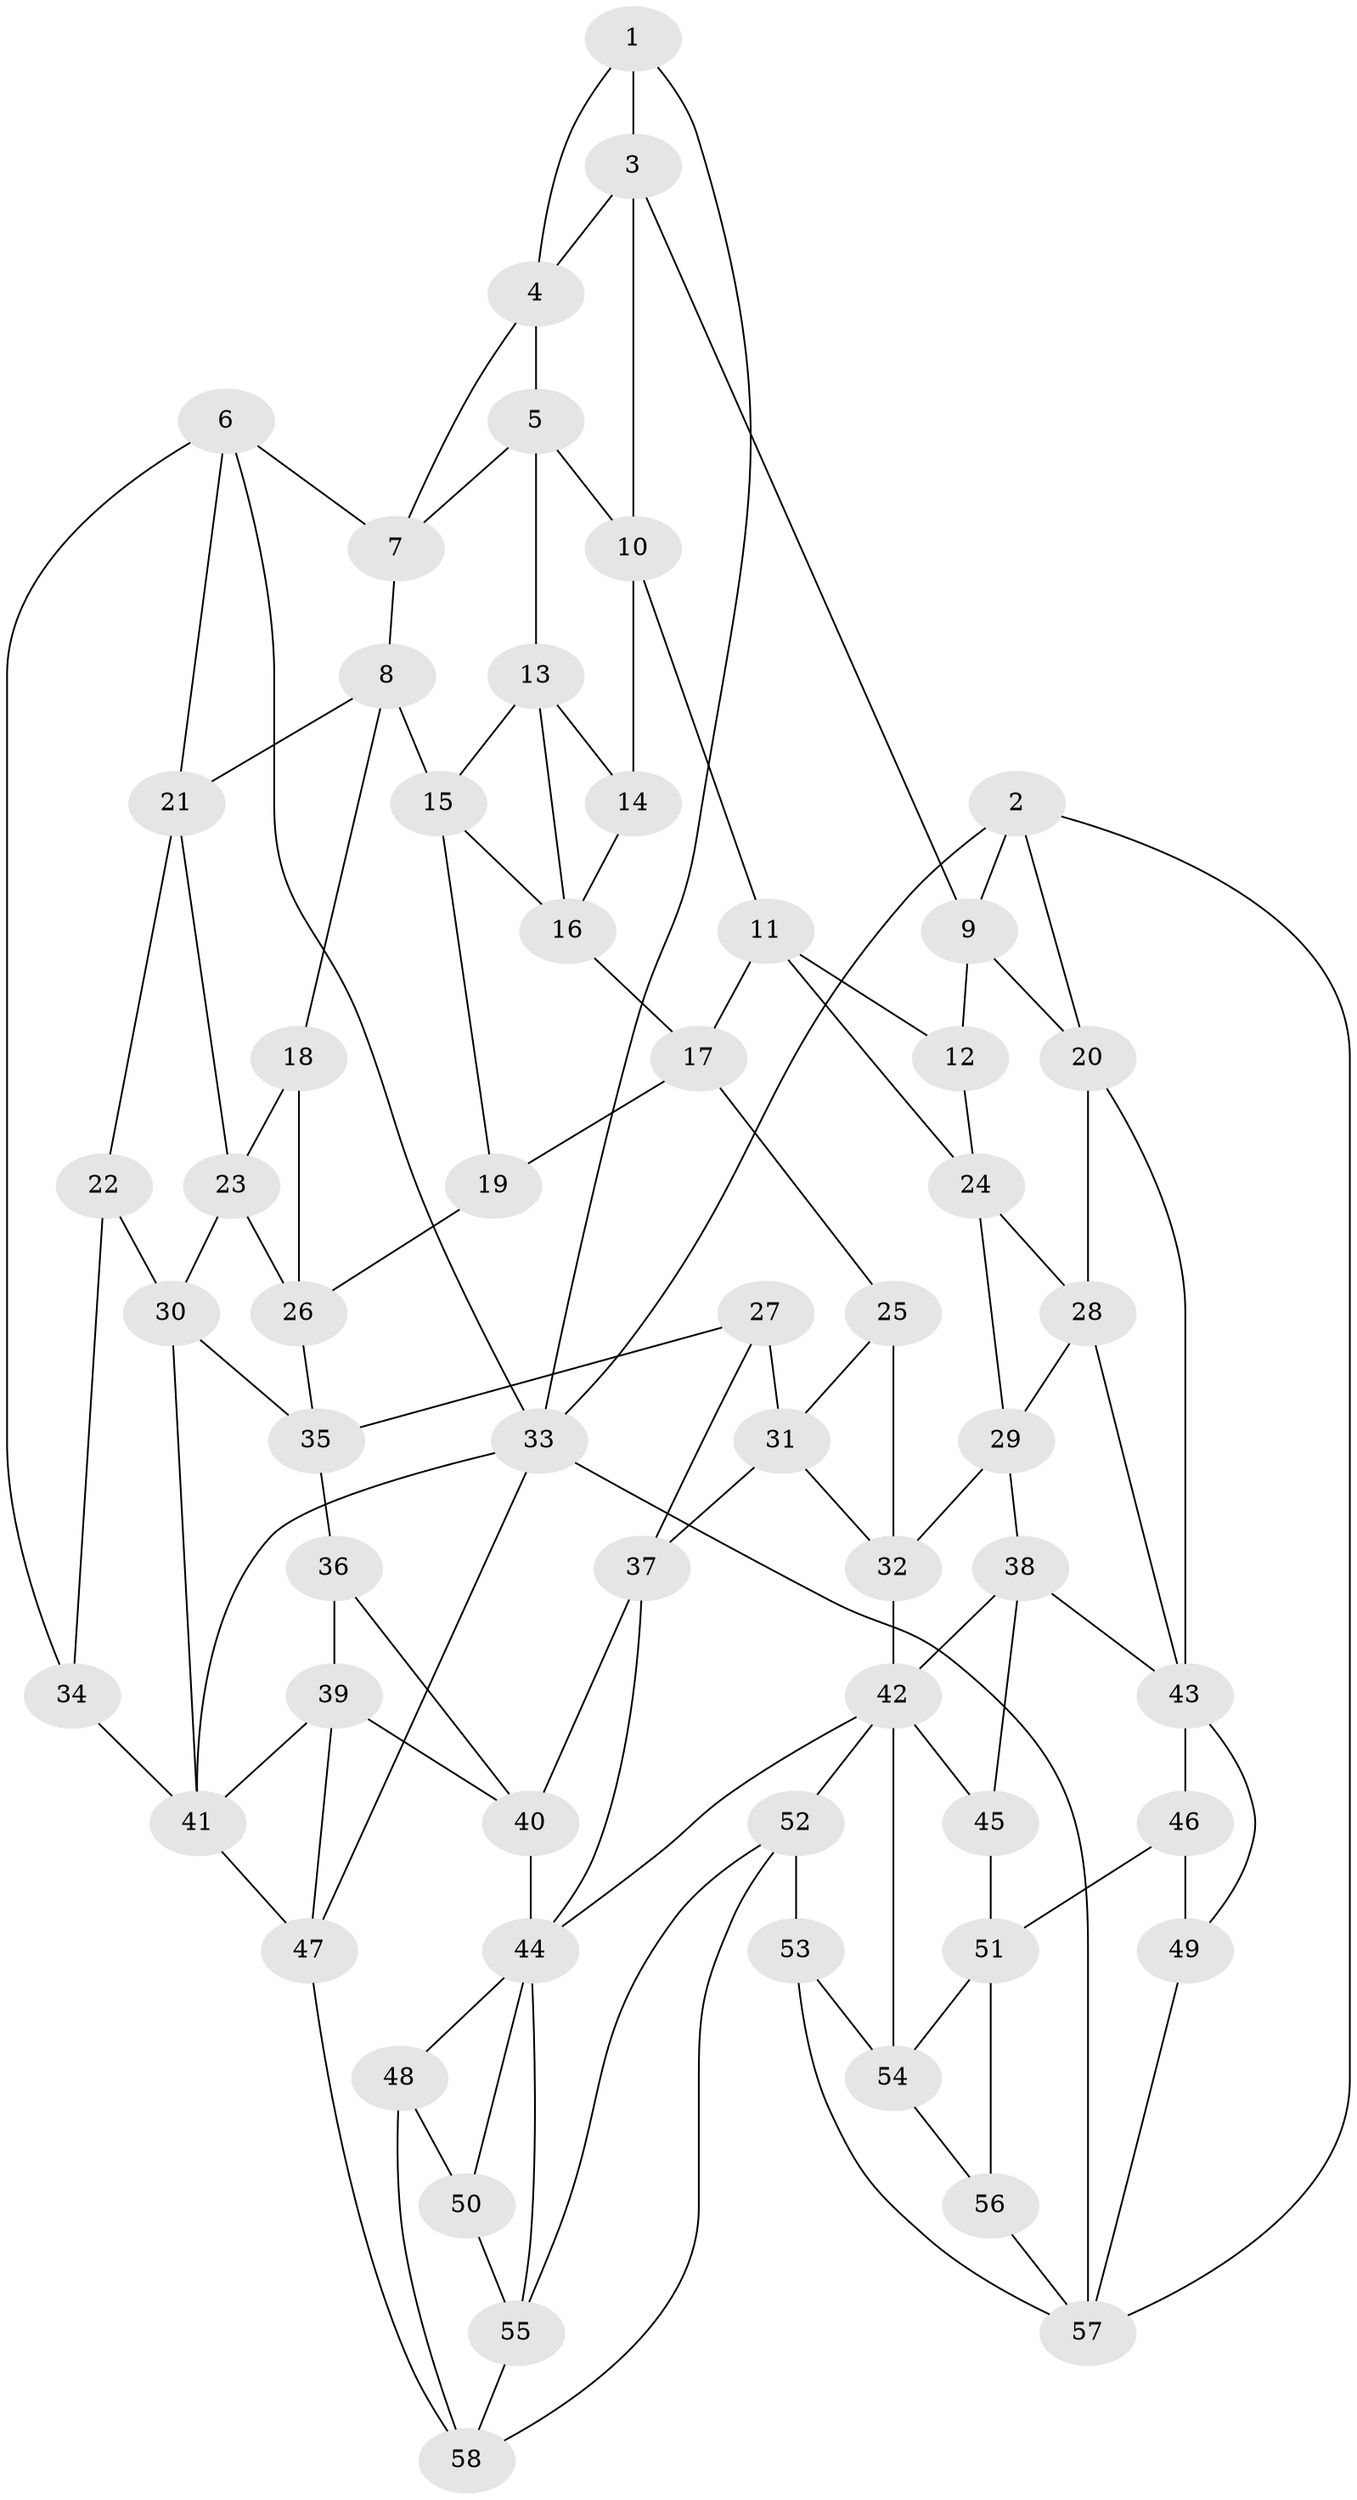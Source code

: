 // original degree distribution, {3: 0.017241379310344827, 6: 0.19827586206896552, 5: 0.5689655172413793, 4: 0.21551724137931033}
// Generated by graph-tools (version 1.1) at 2025/51/03/09/25 03:51:03]
// undirected, 58 vertices, 112 edges
graph export_dot {
graph [start="1"]
  node [color=gray90,style=filled];
  1;
  2;
  3;
  4;
  5;
  6;
  7;
  8;
  9;
  10;
  11;
  12;
  13;
  14;
  15;
  16;
  17;
  18;
  19;
  20;
  21;
  22;
  23;
  24;
  25;
  26;
  27;
  28;
  29;
  30;
  31;
  32;
  33;
  34;
  35;
  36;
  37;
  38;
  39;
  40;
  41;
  42;
  43;
  44;
  45;
  46;
  47;
  48;
  49;
  50;
  51;
  52;
  53;
  54;
  55;
  56;
  57;
  58;
  1 -- 3 [weight=1.0];
  1 -- 4 [weight=1.0];
  1 -- 33 [weight=1.0];
  2 -- 9 [weight=1.0];
  2 -- 20 [weight=1.0];
  2 -- 33 [weight=1.0];
  2 -- 57 [weight=1.0];
  3 -- 4 [weight=1.0];
  3 -- 9 [weight=1.0];
  3 -- 10 [weight=1.0];
  4 -- 5 [weight=1.0];
  4 -- 7 [weight=1.0];
  5 -- 7 [weight=1.0];
  5 -- 10 [weight=1.0];
  5 -- 13 [weight=1.0];
  6 -- 7 [weight=1.0];
  6 -- 21 [weight=1.0];
  6 -- 33 [weight=1.0];
  6 -- 34 [weight=1.0];
  7 -- 8 [weight=1.0];
  8 -- 15 [weight=1.0];
  8 -- 18 [weight=1.0];
  8 -- 21 [weight=1.0];
  9 -- 12 [weight=1.0];
  9 -- 20 [weight=1.0];
  10 -- 11 [weight=1.0];
  10 -- 14 [weight=1.0];
  11 -- 12 [weight=1.0];
  11 -- 17 [weight=1.0];
  11 -- 24 [weight=1.0];
  12 -- 24 [weight=1.0];
  13 -- 14 [weight=1.0];
  13 -- 15 [weight=1.0];
  13 -- 16 [weight=1.0];
  14 -- 16 [weight=1.0];
  15 -- 16 [weight=1.0];
  15 -- 19 [weight=1.0];
  16 -- 17 [weight=1.0];
  17 -- 19 [weight=1.0];
  17 -- 25 [weight=1.0];
  18 -- 23 [weight=1.0];
  18 -- 26 [weight=1.0];
  19 -- 26 [weight=1.0];
  20 -- 28 [weight=1.0];
  20 -- 43 [weight=1.0];
  21 -- 22 [weight=1.0];
  21 -- 23 [weight=1.0];
  22 -- 30 [weight=1.0];
  22 -- 34 [weight=1.0];
  23 -- 26 [weight=1.0];
  23 -- 30 [weight=1.0];
  24 -- 28 [weight=1.0];
  24 -- 29 [weight=1.0];
  25 -- 31 [weight=1.0];
  25 -- 32 [weight=1.0];
  26 -- 35 [weight=1.0];
  27 -- 31 [weight=1.0];
  27 -- 35 [weight=1.0];
  27 -- 37 [weight=1.0];
  28 -- 29 [weight=1.0];
  28 -- 43 [weight=1.0];
  29 -- 32 [weight=1.0];
  29 -- 38 [weight=1.0];
  30 -- 35 [weight=1.0];
  30 -- 41 [weight=1.0];
  31 -- 32 [weight=1.0];
  31 -- 37 [weight=1.0];
  32 -- 42 [weight=1.0];
  33 -- 41 [weight=1.0];
  33 -- 47 [weight=1.0];
  33 -- 57 [weight=1.0];
  34 -- 41 [weight=2.0];
  35 -- 36 [weight=1.0];
  36 -- 39 [weight=1.0];
  36 -- 40 [weight=1.0];
  37 -- 40 [weight=1.0];
  37 -- 44 [weight=1.0];
  38 -- 42 [weight=1.0];
  38 -- 43 [weight=1.0];
  38 -- 45 [weight=1.0];
  39 -- 40 [weight=1.0];
  39 -- 41 [weight=1.0];
  39 -- 47 [weight=1.0];
  40 -- 44 [weight=1.0];
  41 -- 47 [weight=1.0];
  42 -- 44 [weight=1.0];
  42 -- 45 [weight=1.0];
  42 -- 52 [weight=1.0];
  42 -- 54 [weight=1.0];
  43 -- 46 [weight=2.0];
  43 -- 49 [weight=1.0];
  44 -- 48 [weight=1.0];
  44 -- 50 [weight=1.0];
  44 -- 55 [weight=1.0];
  45 -- 51 [weight=1.0];
  46 -- 49 [weight=1.0];
  46 -- 51 [weight=1.0];
  47 -- 58 [weight=1.0];
  48 -- 50 [weight=1.0];
  48 -- 58 [weight=1.0];
  49 -- 57 [weight=1.0];
  50 -- 55 [weight=1.0];
  51 -- 54 [weight=1.0];
  51 -- 56 [weight=1.0];
  52 -- 53 [weight=1.0];
  52 -- 55 [weight=1.0];
  52 -- 58 [weight=1.0];
  53 -- 54 [weight=1.0];
  53 -- 57 [weight=1.0];
  54 -- 56 [weight=1.0];
  55 -- 58 [weight=1.0];
  56 -- 57 [weight=1.0];
}
